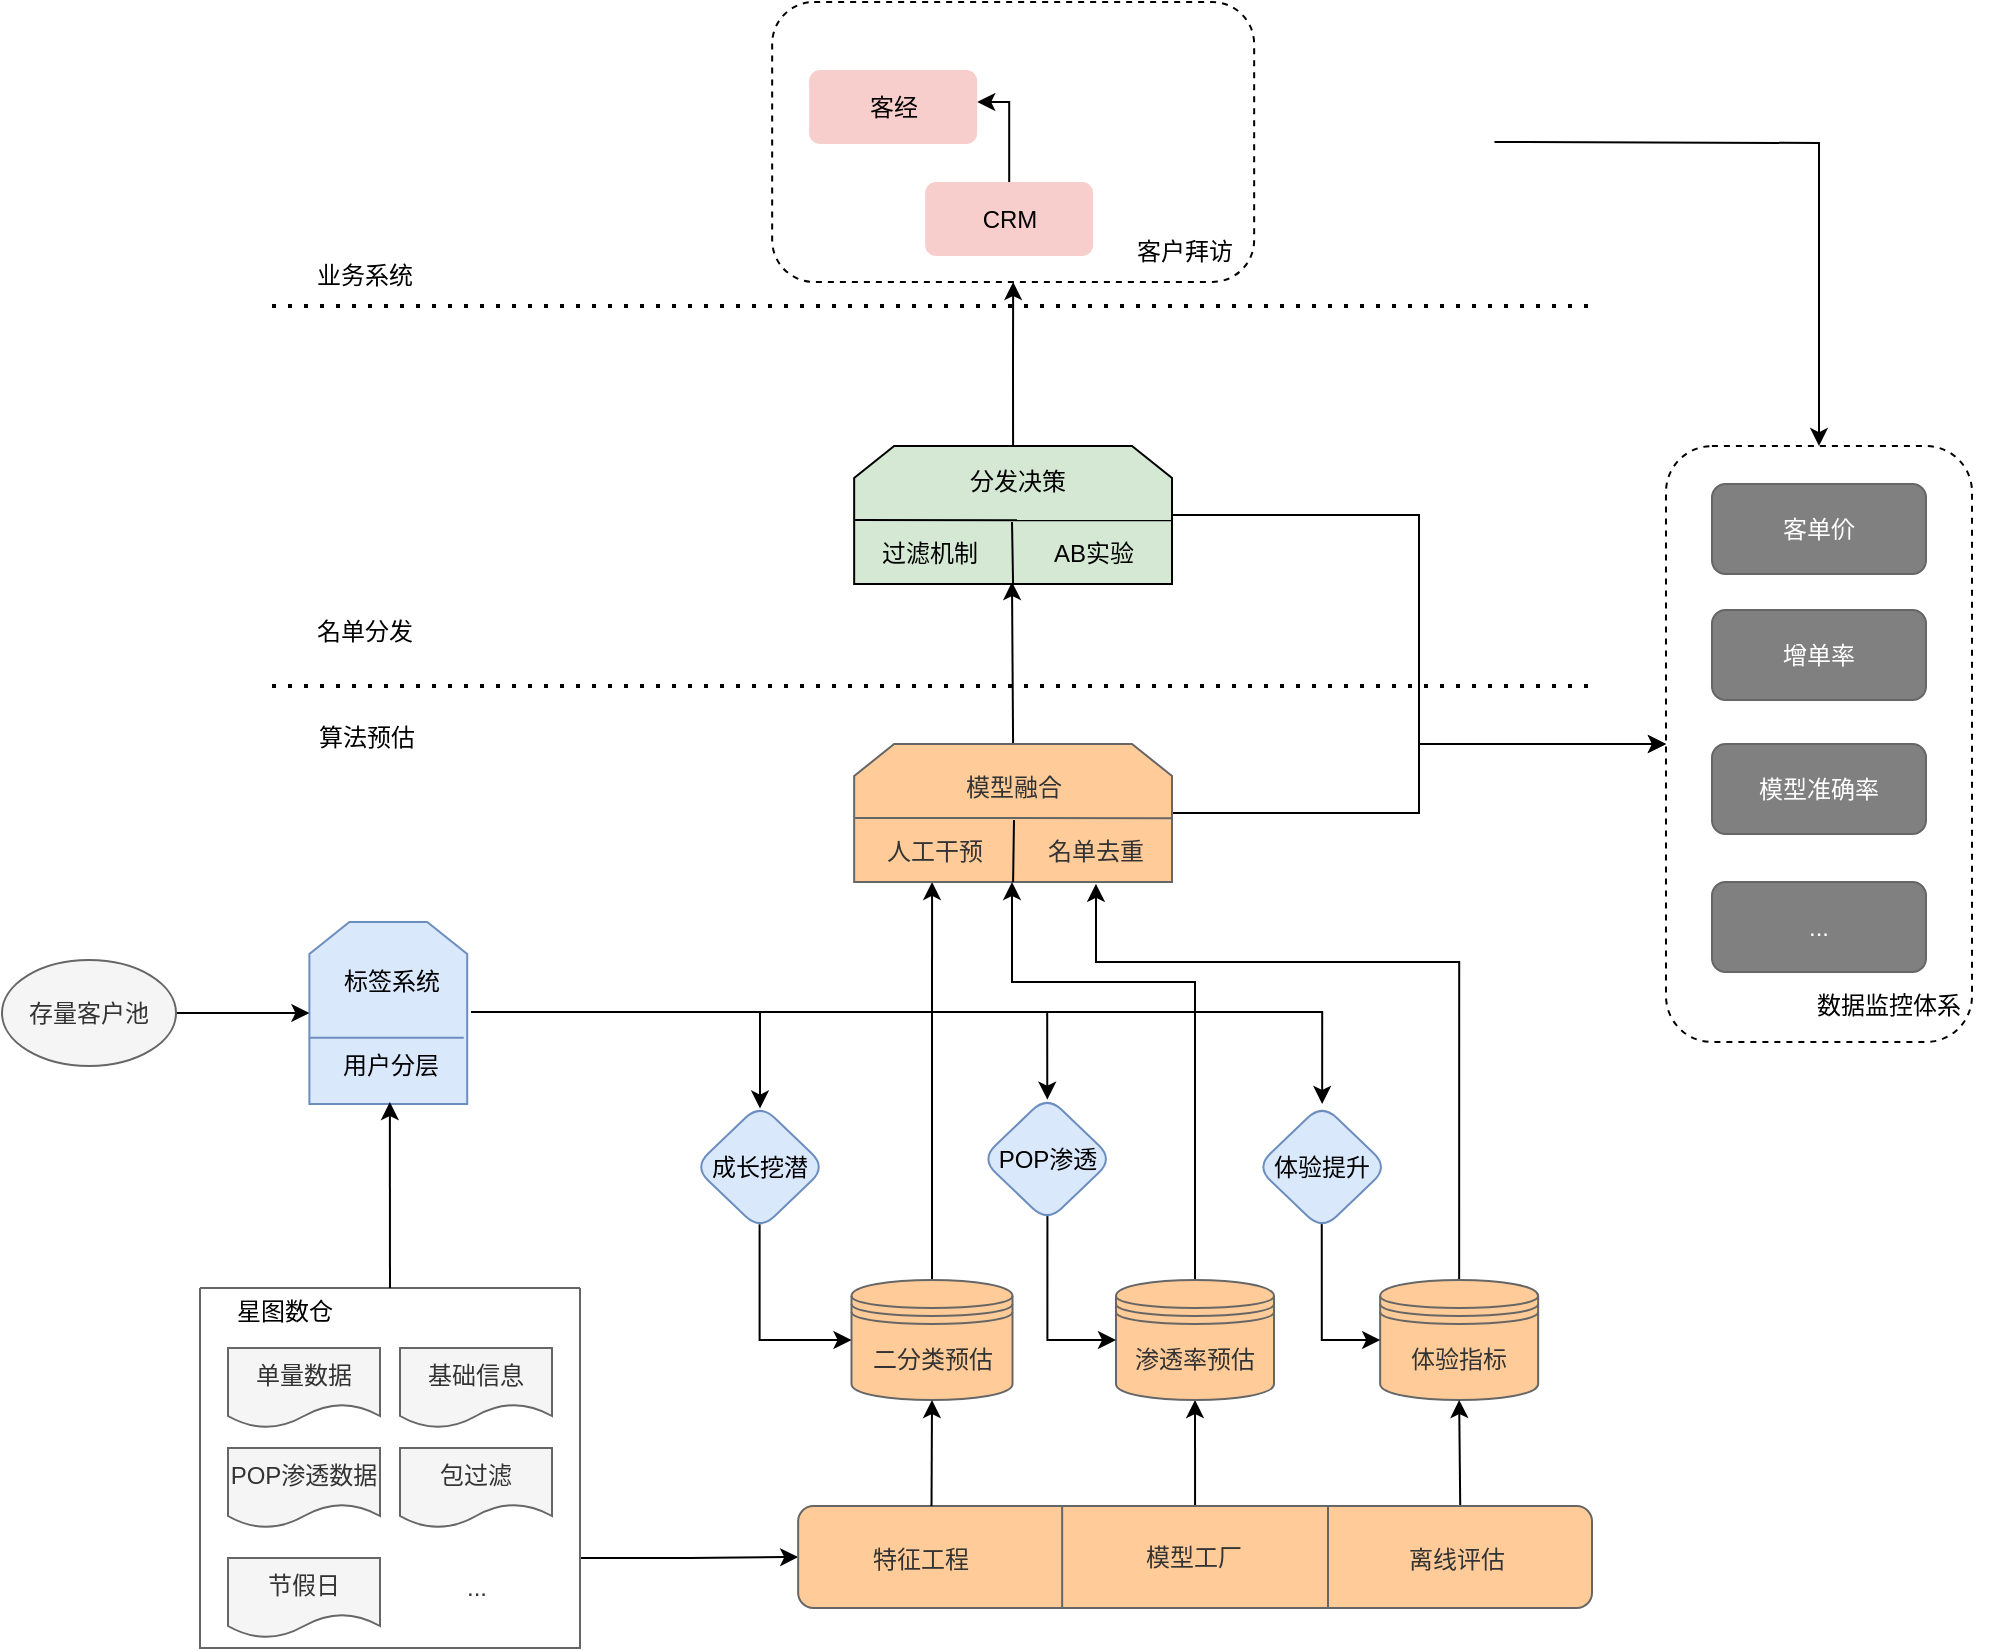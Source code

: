 <mxfile version="20.8.23" type="github">
  <diagram name="第 1 页" id="OHXCzkTZbY-sTnmiV8G8">
    <mxGraphModel dx="988" dy="531" grid="1" gridSize="10" guides="1" tooltips="1" connect="1" arrows="1" fold="1" page="1" pageScale="1" pageWidth="827" pageHeight="1169" math="0" shadow="0">
      <root>
        <mxCell id="0" />
        <mxCell id="1" parent="0" />
        <mxCell id="yYlvDbqlIW3DxvGAWwAk-1" value="" style="rounded=1;whiteSpace=wrap;html=1;dashed=1;strokeColor=default;fontColor=#FFFFFF;fillColor=none;" vertex="1" parent="1">
          <mxGeometry x="867" y="1042.04" width="153" height="297.96" as="geometry" />
        </mxCell>
        <mxCell id="yYlvDbqlIW3DxvGAWwAk-2" value="" style="rounded=1;whiteSpace=wrap;html=1;strokeColor=default;fillColor=none;dashed=1;" vertex="1" parent="1">
          <mxGeometry x="420.08" y="820" width="241" height="140" as="geometry" />
        </mxCell>
        <mxCell id="yYlvDbqlIW3DxvGAWwAk-3" style="edgeStyle=orthogonalEdgeStyle;rounded=0;orthogonalLoop=1;jettySize=auto;html=1;exitX=1;exitY=0.75;exitDx=0;exitDy=0;entryX=0;entryY=0.5;entryDx=0;entryDy=0;strokeWidth=1;" edge="1" parent="1" source="yYlvDbqlIW3DxvGAWwAk-4" target="yYlvDbqlIW3DxvGAWwAk-32">
          <mxGeometry relative="1" as="geometry" />
        </mxCell>
        <mxCell id="yYlvDbqlIW3DxvGAWwAk-4" value="" style="swimlane;startSize=0;rounded=1;arcSize=38;fillColor=#f5f5f5;fontColor=#333333;strokeColor=#666666;" vertex="1" parent="1">
          <mxGeometry x="134" y="1463" width="190" height="180" as="geometry">
            <mxRectangle x="60" y="825" width="50" height="40" as="alternateBounds" />
          </mxGeometry>
        </mxCell>
        <mxCell id="yYlvDbqlIW3DxvGAWwAk-5" value="单量数据" style="shape=document;whiteSpace=wrap;html=1;boundedLbl=1;rounded=1;fillColor=#f5f5f5;fontColor=#333333;strokeColor=#666666;" vertex="1" parent="yYlvDbqlIW3DxvGAWwAk-4">
          <mxGeometry x="14" y="30" width="76" height="40" as="geometry" />
        </mxCell>
        <mxCell id="yYlvDbqlIW3DxvGAWwAk-6" value="基础信息" style="shape=document;whiteSpace=wrap;html=1;boundedLbl=1;rounded=1;fillColor=#f5f5f5;fontColor=#333333;strokeColor=#666666;" vertex="1" parent="yYlvDbqlIW3DxvGAWwAk-4">
          <mxGeometry x="100" y="30" width="76" height="40" as="geometry" />
        </mxCell>
        <mxCell id="yYlvDbqlIW3DxvGAWwAk-7" value="POP渗透数据" style="shape=document;whiteSpace=wrap;html=1;boundedLbl=1;rounded=1;fillColor=#f5f5f5;fontColor=#333333;strokeColor=#666666;" vertex="1" parent="yYlvDbqlIW3DxvGAWwAk-4">
          <mxGeometry x="14" y="80" width="76" height="40" as="geometry" />
        </mxCell>
        <mxCell id="yYlvDbqlIW3DxvGAWwAk-8" value="包过滤" style="shape=document;whiteSpace=wrap;html=1;boundedLbl=1;rounded=1;fillColor=#f5f5f5;fontColor=#333333;strokeColor=#666666;" vertex="1" parent="yYlvDbqlIW3DxvGAWwAk-4">
          <mxGeometry x="100" y="80" width="76" height="40" as="geometry" />
        </mxCell>
        <mxCell id="yYlvDbqlIW3DxvGAWwAk-9" value="节假日" style="shape=document;whiteSpace=wrap;html=1;boundedLbl=1;rounded=1;fillColor=#f5f5f5;fontColor=#333333;strokeColor=#666666;" vertex="1" parent="yYlvDbqlIW3DxvGAWwAk-4">
          <mxGeometry x="14" y="135" width="76" height="40" as="geometry" />
        </mxCell>
        <mxCell id="yYlvDbqlIW3DxvGAWwAk-10" value="..." style="text;html=1;align=center;verticalAlign=middle;resizable=0;points=[];autosize=1;strokeColor=none;fillColor=none;fontColor=#333333;" vertex="1" parent="yYlvDbqlIW3DxvGAWwAk-4">
          <mxGeometry x="123" y="135" width="30" height="30" as="geometry" />
        </mxCell>
        <mxCell id="yYlvDbqlIW3DxvGAWwAk-12" style="edgeStyle=orthogonalEdgeStyle;rounded=0;orthogonalLoop=1;jettySize=auto;html=1;exitX=0.5;exitY=0;exitDx=0;exitDy=0;entryX=0.492;entryY=1;entryDx=0;entryDy=0;entryPerimeter=0;" edge="1" parent="1" source="yYlvDbqlIW3DxvGAWwAk-13" target="yYlvDbqlIW3DxvGAWwAk-30">
          <mxGeometry relative="1" as="geometry" />
        </mxCell>
        <mxCell id="yYlvDbqlIW3DxvGAWwAk-13" value="二分类预估" style="shape=datastore;whiteSpace=wrap;html=1;rounded=1;glass=0;sketch=0;strokeWidth=1;fillColor=#FFCC99;fontColor=#333333;strokeColor=#666666;" vertex="1" parent="1">
          <mxGeometry x="459.75" y="1459" width="80.5" height="60" as="geometry" />
        </mxCell>
        <mxCell id="yYlvDbqlIW3DxvGAWwAk-14" value="&lt;font&gt;客经&lt;/font&gt;" style="rounded=1;whiteSpace=wrap;html=1;glass=0;sketch=0;strokeWidth=1;fillColor=#f8cecc;strokeColor=none;fontColor=#000000;" vertex="1" parent="1">
          <mxGeometry x="438.58" y="854" width="84" height="37" as="geometry" />
        </mxCell>
        <mxCell id="yYlvDbqlIW3DxvGAWwAk-15" value="" style="shape=loopLimit;whiteSpace=wrap;html=1;rounded=0;sketch=0;size=20;fillColor=#dae8fc;strokeColor=#6c8ebf;" vertex="1" parent="1">
          <mxGeometry x="188.69" y="1280" width="78.92" height="91" as="geometry" />
        </mxCell>
        <mxCell id="yYlvDbqlIW3DxvGAWwAk-16" style="edgeStyle=orthogonalEdgeStyle;rounded=0;orthogonalLoop=1;jettySize=auto;html=1;exitX=1;exitY=1;exitDx=0;exitDy=0;entryX=0.5;entryY=0;entryDx=0;entryDy=0;" edge="1" parent="1" source="yYlvDbqlIW3DxvGAWwAk-19" target="yYlvDbqlIW3DxvGAWwAk-54">
          <mxGeometry relative="1" as="geometry">
            <Array as="points">
              <mxPoint x="695" y="1325" />
            </Array>
          </mxGeometry>
        </mxCell>
        <mxCell id="yYlvDbqlIW3DxvGAWwAk-17" style="edgeStyle=orthogonalEdgeStyle;rounded=0;orthogonalLoop=1;jettySize=auto;html=1;exitX=1;exitY=1;exitDx=0;exitDy=0;entryX=0.5;entryY=0.036;entryDx=0;entryDy=0;entryPerimeter=0;" edge="1" parent="1" source="yYlvDbqlIW3DxvGAWwAk-19" target="yYlvDbqlIW3DxvGAWwAk-52">
          <mxGeometry relative="1" as="geometry">
            <Array as="points">
              <mxPoint x="414" y="1325" />
            </Array>
          </mxGeometry>
        </mxCell>
        <mxCell id="yYlvDbqlIW3DxvGAWwAk-18" style="edgeStyle=orthogonalEdgeStyle;rounded=0;orthogonalLoop=1;jettySize=auto;html=1;exitX=1;exitY=1;exitDx=0;exitDy=0;entryX=0.501;entryY=0.029;entryDx=0;entryDy=0;entryPerimeter=0;" edge="1" parent="1" source="yYlvDbqlIW3DxvGAWwAk-19" target="yYlvDbqlIW3DxvGAWwAk-50">
          <mxGeometry relative="1" as="geometry">
            <Array as="points">
              <mxPoint x="558" y="1325" />
            </Array>
          </mxGeometry>
        </mxCell>
        <mxCell id="yYlvDbqlIW3DxvGAWwAk-19" value="标签系统" style="text;html=1;strokeColor=none;fillColor=none;align=center;verticalAlign=middle;whiteSpace=wrap;rounded=0;sketch=0;" vertex="1" parent="1">
          <mxGeometry x="189.61" y="1295" width="80" height="30" as="geometry" />
        </mxCell>
        <mxCell id="yYlvDbqlIW3DxvGAWwAk-20" value="" style="endArrow=none;html=1;rounded=0;exitX=-0.01;exitY=0.572;exitDx=0;exitDy=0;exitPerimeter=0;fillColor=#dae8fc;strokeColor=#6c8ebf;" edge="1" parent="1">
          <mxGeometry width="50" height="50" relative="1" as="geometry">
            <mxPoint x="188.4" y="1337.9" as="sourcePoint" />
            <mxPoint x="265.9" y="1337.9" as="targetPoint" />
          </mxGeometry>
        </mxCell>
        <mxCell id="yYlvDbqlIW3DxvGAWwAk-21" value="用户分层" style="text;html=1;align=center;verticalAlign=middle;resizable=0;points=[];autosize=1;strokeColor=none;fillColor=none;" vertex="1" parent="1">
          <mxGeometry x="194.11" y="1337" width="70" height="30" as="geometry" />
        </mxCell>
        <mxCell id="yYlvDbqlIW3DxvGAWwAk-22" value="" style="endArrow=classic;html=1;rounded=0;strokeWidth=1;exitX=0.5;exitY=0;exitDx=0;exitDy=0;" edge="1" parent="1" source="yYlvDbqlIW3DxvGAWwAk-4">
          <mxGeometry width="50" height="50" relative="1" as="geometry">
            <mxPoint x="325.92" y="1292" as="sourcePoint" />
            <mxPoint x="228.92" y="1370" as="targetPoint" />
          </mxGeometry>
        </mxCell>
        <mxCell id="yYlvDbqlIW3DxvGAWwAk-23" value="" style="endArrow=none;dashed=1;html=1;dashPattern=1 3;strokeWidth=2;rounded=0;" edge="1" parent="1">
          <mxGeometry width="50" height="50" relative="1" as="geometry">
            <mxPoint x="170" y="1162" as="sourcePoint" />
            <mxPoint x="830" y="1162" as="targetPoint" />
          </mxGeometry>
        </mxCell>
        <mxCell id="yYlvDbqlIW3DxvGAWwAk-24" style="edgeStyle=orthogonalEdgeStyle;rounded=0;orthogonalLoop=1;jettySize=auto;html=1;exitX=0.5;exitY=0;exitDx=0;exitDy=0;" edge="1" parent="1" source="yYlvDbqlIW3DxvGAWwAk-26">
          <mxGeometry relative="1" as="geometry">
            <mxPoint x="540" y="1110" as="targetPoint" />
          </mxGeometry>
        </mxCell>
        <mxCell id="yYlvDbqlIW3DxvGAWwAk-25" style="edgeStyle=orthogonalEdgeStyle;rounded=0;orthogonalLoop=1;jettySize=auto;html=1;exitX=1;exitY=0.5;exitDx=0;exitDy=0;entryX=0;entryY=0.5;entryDx=0;entryDy=0;strokeColor=#000000;fontColor=#000000;" edge="1" parent="1" source="yYlvDbqlIW3DxvGAWwAk-26" target="yYlvDbqlIW3DxvGAWwAk-1">
          <mxGeometry relative="1" as="geometry" />
        </mxCell>
        <mxCell id="yYlvDbqlIW3DxvGAWwAk-26" value="" style="shape=loopLimit;whiteSpace=wrap;html=1;rounded=0;sketch=0;size=20;container=0;fillColor=#FFCC99;fontColor=#333333;strokeColor=#666666;" vertex="1" parent="1">
          <mxGeometry x="461.08" y="1191" width="158.92" height="69" as="geometry" />
        </mxCell>
        <mxCell id="yYlvDbqlIW3DxvGAWwAk-27" value="" style="endArrow=none;html=1;rounded=0;entryX=0.999;entryY=0.538;entryDx=0;entryDy=0;exitX=0.003;exitY=0.536;exitDx=0;exitDy=0;exitPerimeter=0;entryPerimeter=0;fillColor=#f5f5f5;strokeColor=#666666;" edge="1" parent="1" source="yYlvDbqlIW3DxvGAWwAk-26" target="yYlvDbqlIW3DxvGAWwAk-26">
          <mxGeometry width="50" height="50" relative="1" as="geometry">
            <mxPoint x="461.08" y="1230.087" as="sourcePoint" />
            <mxPoint x="581.92" y="1229.221" as="targetPoint" />
          </mxGeometry>
        </mxCell>
        <mxCell id="yYlvDbqlIW3DxvGAWwAk-28" value="名单去重" style="text;html=1;strokeColor=none;fillColor=none;align=center;verticalAlign=middle;whiteSpace=wrap;rounded=0;sketch=0;container=0;fontColor=#333333;" vertex="1" parent="1">
          <mxGeometry x="552.0" y="1229.997" width="60.0" height="30.923" as="geometry" />
        </mxCell>
        <mxCell id="yYlvDbqlIW3DxvGAWwAk-29" value="模型融合" style="text;html=1;strokeColor=none;fillColor=none;align=center;verticalAlign=middle;whiteSpace=wrap;rounded=0;sketch=0;container=0;fontColor=#333333;" vertex="1" parent="1">
          <mxGeometry x="486" y="1198.04" width="110" height="30.92" as="geometry" />
        </mxCell>
        <mxCell id="yYlvDbqlIW3DxvGAWwAk-30" value="人工干预" style="text;html=1;align=center;verticalAlign=middle;resizable=0;points=[];autosize=1;strokeColor=none;fillColor=none;container=0;fontColor=#333333;" vertex="1" parent="1">
          <mxGeometry x="465.58" y="1229.997" width="70" height="30" as="geometry" />
        </mxCell>
        <mxCell id="yYlvDbqlIW3DxvGAWwAk-31" style="edgeStyle=orthogonalEdgeStyle;rounded=0;orthogonalLoop=1;jettySize=auto;html=1;exitX=0.5;exitY=0;exitDx=0;exitDy=0;entryX=0.5;entryY=1;entryDx=0;entryDy=0;" edge="1" parent="1" source="yYlvDbqlIW3DxvGAWwAk-32" target="yYlvDbqlIW3DxvGAWwAk-48">
          <mxGeometry relative="1" as="geometry" />
        </mxCell>
        <mxCell id="yYlvDbqlIW3DxvGAWwAk-32" value="模型工厂" style="shape=process;whiteSpace=wrap;html=1;backgroundOutline=1;rounded=1;glass=0;sketch=0;strokeWidth=1;size=0.333;fillColor=#FFCC99;fontColor=#333333;strokeColor=#666666;" vertex="1" parent="1">
          <mxGeometry x="433.08" y="1572" width="396.92" height="51" as="geometry" />
        </mxCell>
        <mxCell id="yYlvDbqlIW3DxvGAWwAk-33" value="特征工程" style="text;html=1;align=center;verticalAlign=middle;resizable=0;points=[];autosize=1;strokeColor=none;fillColor=none;fontColor=#333333;" vertex="1" parent="1">
          <mxGeometry x="459" y="1584" width="70" height="30" as="geometry" />
        </mxCell>
        <mxCell id="yYlvDbqlIW3DxvGAWwAk-34" value="离线评估" style="text;html=1;align=center;verticalAlign=middle;resizable=0;points=[];autosize=1;strokeColor=none;fillColor=none;fontColor=#333333;" vertex="1" parent="1">
          <mxGeometry x="727.08" y="1584" width="70" height="30" as="geometry" />
        </mxCell>
        <mxCell id="yYlvDbqlIW3DxvGAWwAk-35" value="算法预估" style="text;html=1;align=center;verticalAlign=middle;resizable=0;points=[];autosize=1;strokeColor=none;fillColor=none;" vertex="1" parent="1">
          <mxGeometry x="182" y="1172.5" width="70" height="30" as="geometry" />
        </mxCell>
        <mxCell id="yYlvDbqlIW3DxvGAWwAk-36" value="名单分发" style="text;html=1;align=center;verticalAlign=middle;resizable=0;points=[];autosize=1;strokeColor=none;fillColor=none;" vertex="1" parent="1">
          <mxGeometry x="181" y="1120" width="70" height="30" as="geometry" />
        </mxCell>
        <mxCell id="yYlvDbqlIW3DxvGAWwAk-37" value="星图数仓" style="text;html=1;align=center;verticalAlign=middle;resizable=0;points=[];autosize=1;strokeColor=none;fillColor=none;" vertex="1" parent="1">
          <mxGeometry x="141" y="1460" width="70" height="30" as="geometry" />
        </mxCell>
        <mxCell id="yYlvDbqlIW3DxvGAWwAk-38" value="" style="endArrow=none;dashed=1;html=1;dashPattern=1 3;strokeWidth=2;rounded=0;" edge="1" parent="1">
          <mxGeometry width="50" height="50" relative="1" as="geometry">
            <mxPoint x="170" y="972" as="sourcePoint" />
            <mxPoint x="830" y="972" as="targetPoint" />
          </mxGeometry>
        </mxCell>
        <mxCell id="yYlvDbqlIW3DxvGAWwAk-39" value="业务系统" style="text;html=1;align=center;verticalAlign=middle;resizable=0;points=[];autosize=1;strokeColor=none;fillColor=none;" vertex="1" parent="1">
          <mxGeometry x="181" y="942" width="70" height="30" as="geometry" />
        </mxCell>
        <mxCell id="yYlvDbqlIW3DxvGAWwAk-40" style="edgeStyle=orthogonalEdgeStyle;rounded=0;orthogonalLoop=1;jettySize=auto;html=1;strokeColor=#000000;fontColor=#000000;" edge="1" parent="1" source="yYlvDbqlIW3DxvGAWwAk-42">
          <mxGeometry relative="1" as="geometry">
            <mxPoint x="522.58" y="870" as="targetPoint" />
            <Array as="points">
              <mxPoint x="538.58" y="870" />
              <mxPoint x="522.58" y="870" />
            </Array>
          </mxGeometry>
        </mxCell>
        <mxCell id="yYlvDbqlIW3DxvGAWwAk-42" value="CRM" style="rounded=1;whiteSpace=wrap;html=1;glass=0;sketch=0;strokeWidth=1;fillColor=#f8cecc;strokeColor=none;" vertex="1" parent="1">
          <mxGeometry x="496.58" y="910" width="84" height="37" as="geometry" />
        </mxCell>
        <mxCell id="yYlvDbqlIW3DxvGAWwAk-43" style="edgeStyle=orthogonalEdgeStyle;rounded=0;orthogonalLoop=1;jettySize=auto;html=1;exitX=1;exitY=0.5;exitDx=0;exitDy=0;entryX=0;entryY=0.5;entryDx=0;entryDy=0;" edge="1" parent="1" source="yYlvDbqlIW3DxvGAWwAk-44" target="yYlvDbqlIW3DxvGAWwAk-15">
          <mxGeometry relative="1" as="geometry" />
        </mxCell>
        <mxCell id="yYlvDbqlIW3DxvGAWwAk-44" value="存量客户池" style="ellipse;whiteSpace=wrap;html=1;fillColor=#f5f5f5;fontColor=#333333;strokeColor=#666666;" vertex="1" parent="1">
          <mxGeometry x="35" y="1299" width="87" height="53" as="geometry" />
        </mxCell>
        <mxCell id="yYlvDbqlIW3DxvGAWwAk-45" style="edgeStyle=orthogonalEdgeStyle;rounded=0;orthogonalLoop=1;jettySize=auto;html=1;exitX=0.5;exitY=0;exitDx=0;exitDy=0;entryX=0.5;entryY=1;entryDx=0;entryDy=0;" edge="1" parent="1" source="yYlvDbqlIW3DxvGAWwAk-46" target="yYlvDbqlIW3DxvGAWwAk-28">
          <mxGeometry relative="1" as="geometry">
            <Array as="points">
              <mxPoint x="764" y="1300" />
              <mxPoint x="582" y="1300" />
            </Array>
          </mxGeometry>
        </mxCell>
        <mxCell id="yYlvDbqlIW3DxvGAWwAk-46" value="体验指标" style="shape=datastore;whiteSpace=wrap;html=1;rounded=1;glass=0;sketch=0;strokeWidth=1;fillColor=#FFCC99;fontColor=#333333;strokeColor=#666666;" vertex="1" parent="1">
          <mxGeometry x="724.08" y="1459" width="79" height="60" as="geometry" />
        </mxCell>
        <mxCell id="yYlvDbqlIW3DxvGAWwAk-47" style="edgeStyle=orthogonalEdgeStyle;rounded=0;orthogonalLoop=1;jettySize=auto;html=1;exitX=0.5;exitY=0;exitDx=0;exitDy=0;" edge="1" parent="1" source="yYlvDbqlIW3DxvGAWwAk-48">
          <mxGeometry relative="1" as="geometry">
            <mxPoint x="540" y="1260" as="targetPoint" />
            <Array as="points">
              <mxPoint x="631" y="1310" />
              <mxPoint x="540" y="1310" />
              <mxPoint x="540" y="1260" />
            </Array>
          </mxGeometry>
        </mxCell>
        <mxCell id="yYlvDbqlIW3DxvGAWwAk-48" value="渗透率预估" style="shape=datastore;whiteSpace=wrap;html=1;rounded=1;glass=0;sketch=0;strokeWidth=1;fillColor=#FFCC99;fontColor=#333333;strokeColor=#666666;" vertex="1" parent="1">
          <mxGeometry x="592" y="1459" width="79" height="60" as="geometry" />
        </mxCell>
        <mxCell id="yYlvDbqlIW3DxvGAWwAk-49" style="edgeStyle=orthogonalEdgeStyle;rounded=0;orthogonalLoop=1;jettySize=auto;html=1;exitX=0.502;exitY=0.951;exitDx=0;exitDy=0;entryX=0;entryY=0.5;entryDx=0;entryDy=0;exitPerimeter=0;" edge="1" parent="1" source="yYlvDbqlIW3DxvGAWwAk-50" target="yYlvDbqlIW3DxvGAWwAk-48">
          <mxGeometry relative="1" as="geometry">
            <Array as="points">
              <mxPoint x="558" y="1489" />
            </Array>
          </mxGeometry>
        </mxCell>
        <mxCell id="yYlvDbqlIW3DxvGAWwAk-50" value="POP渗透" style="rhombus;whiteSpace=wrap;html=1;rounded=1;fillColor=#dae8fc;strokeColor=#6c8ebf;" vertex="1" parent="1">
          <mxGeometry x="524.58" y="1367" width="66" height="63" as="geometry" />
        </mxCell>
        <mxCell id="yYlvDbqlIW3DxvGAWwAk-51" style="edgeStyle=orthogonalEdgeStyle;rounded=0;orthogonalLoop=1;jettySize=auto;html=1;exitX=0.497;exitY=0.954;exitDx=0;exitDy=0;entryX=0;entryY=0.5;entryDx=0;entryDy=0;exitPerimeter=0;" edge="1" parent="1" source="yYlvDbqlIW3DxvGAWwAk-52" target="yYlvDbqlIW3DxvGAWwAk-13">
          <mxGeometry relative="1" as="geometry">
            <Array as="points">
              <mxPoint x="414" y="1489" />
            </Array>
          </mxGeometry>
        </mxCell>
        <mxCell id="yYlvDbqlIW3DxvGAWwAk-52" value="成长挖潜" style="rhombus;whiteSpace=wrap;html=1;rounded=1;fillColor=#dae8fc;strokeColor=#6c8ebf;" vertex="1" parent="1">
          <mxGeometry x="381" y="1371" width="66" height="63" as="geometry" />
        </mxCell>
        <mxCell id="yYlvDbqlIW3DxvGAWwAk-53" style="edgeStyle=orthogonalEdgeStyle;rounded=0;orthogonalLoop=1;jettySize=auto;html=1;exitX=0.497;exitY=0.946;exitDx=0;exitDy=0;entryX=0;entryY=0.5;entryDx=0;entryDy=0;exitPerimeter=0;" edge="1" parent="1" source="yYlvDbqlIW3DxvGAWwAk-54" target="yYlvDbqlIW3DxvGAWwAk-46">
          <mxGeometry relative="1" as="geometry" />
        </mxCell>
        <mxCell id="yYlvDbqlIW3DxvGAWwAk-54" value="体验提升" style="rhombus;whiteSpace=wrap;html=1;rounded=1;fillColor=#dae8fc;strokeColor=#6c8ebf;" vertex="1" parent="1">
          <mxGeometry x="662.08" y="1371" width="66" height="63" as="geometry" />
        </mxCell>
        <mxCell id="yYlvDbqlIW3DxvGAWwAk-55" value="" style="endArrow=classic;html=1;rounded=0;entryX=0.5;entryY=1;entryDx=0;entryDy=0;exitX=0.168;exitY=-0.001;exitDx=0;exitDy=0;exitPerimeter=0;" edge="1" parent="1" source="yYlvDbqlIW3DxvGAWwAk-32" target="yYlvDbqlIW3DxvGAWwAk-13">
          <mxGeometry width="50" height="50" relative="1" as="geometry">
            <mxPoint x="480" y="1570" as="sourcePoint" />
            <mxPoint x="530" y="1520" as="targetPoint" />
          </mxGeometry>
        </mxCell>
        <mxCell id="yYlvDbqlIW3DxvGAWwAk-56" value="" style="endArrow=classic;html=1;rounded=0;entryX=0.5;entryY=1;entryDx=0;entryDy=0;exitX=0.834;exitY=-0.01;exitDx=0;exitDy=0;exitPerimeter=0;" edge="1" parent="1" source="yYlvDbqlIW3DxvGAWwAk-32" target="yYlvDbqlIW3DxvGAWwAk-46">
          <mxGeometry width="50" height="50" relative="1" as="geometry">
            <mxPoint x="740" y="1570" as="sourcePoint" />
            <mxPoint x="790" y="1520" as="targetPoint" />
          </mxGeometry>
        </mxCell>
        <mxCell id="yYlvDbqlIW3DxvGAWwAk-57" value="" style="endArrow=none;html=1;rounded=0;exitX=0.5;exitY=1;exitDx=0;exitDy=0;entryX=0.5;entryY=1;entryDx=0;entryDy=0;" edge="1" parent="1" source="yYlvDbqlIW3DxvGAWwAk-26" target="yYlvDbqlIW3DxvGAWwAk-29">
          <mxGeometry width="50" height="50" relative="1" as="geometry">
            <mxPoint x="530" y="1280" as="sourcePoint" />
            <mxPoint x="540" y="1230" as="targetPoint" />
          </mxGeometry>
        </mxCell>
        <mxCell id="yYlvDbqlIW3DxvGAWwAk-58" style="edgeStyle=orthogonalEdgeStyle;rounded=0;orthogonalLoop=1;jettySize=auto;html=1;exitX=0.5;exitY=0;exitDx=0;exitDy=0;entryX=0.5;entryY=1;entryDx=0;entryDy=0;strokeColor=#000000;fontColor=#000000;" edge="1" parent="1" source="yYlvDbqlIW3DxvGAWwAk-60" target="yYlvDbqlIW3DxvGAWwAk-2">
          <mxGeometry relative="1" as="geometry">
            <mxPoint x="660.75" y="960" as="targetPoint" />
          </mxGeometry>
        </mxCell>
        <mxCell id="yYlvDbqlIW3DxvGAWwAk-59" style="edgeStyle=orthogonalEdgeStyle;rounded=0;orthogonalLoop=1;jettySize=auto;html=1;exitX=1;exitY=0.5;exitDx=0;exitDy=0;entryX=0;entryY=0.5;entryDx=0;entryDy=0;strokeColor=#000000;fontColor=#000000;" edge="1" parent="1" source="yYlvDbqlIW3DxvGAWwAk-60" target="yYlvDbqlIW3DxvGAWwAk-1">
          <mxGeometry relative="1" as="geometry" />
        </mxCell>
        <mxCell id="yYlvDbqlIW3DxvGAWwAk-60" value="" style="shape=loopLimit;whiteSpace=wrap;html=1;rounded=0;sketch=0;size=20;container=0;fillColor=#d5e8d4;strokeColor=#000000;" vertex="1" parent="1">
          <mxGeometry x="461.08" y="1042.04" width="158.92" height="69" as="geometry" />
        </mxCell>
        <mxCell id="yYlvDbqlIW3DxvGAWwAk-61" value="" style="endArrow=none;html=1;rounded=0;entryX=0.999;entryY=0.538;entryDx=0;entryDy=0;exitX=0.003;exitY=0.536;exitDx=0;exitDy=0;exitPerimeter=0;entryPerimeter=0;fillColor=#d5e8d4;strokeColor=#000000;" edge="1" parent="1" source="yYlvDbqlIW3DxvGAWwAk-60" target="yYlvDbqlIW3DxvGAWwAk-60">
          <mxGeometry width="50" height="50" relative="1" as="geometry">
            <mxPoint x="461.08" y="1081.127" as="sourcePoint" />
            <mxPoint x="581.92" y="1080.261" as="targetPoint" />
          </mxGeometry>
        </mxCell>
        <mxCell id="yYlvDbqlIW3DxvGAWwAk-62" value="AB实验" style="text;html=1;strokeColor=none;fillColor=#d5e8d4;align=center;verticalAlign=middle;whiteSpace=wrap;rounded=0;sketch=0;container=0;" vertex="1" parent="1">
          <mxGeometry x="551" y="1086" width="60" height="20" as="geometry" />
        </mxCell>
        <mxCell id="yYlvDbqlIW3DxvGAWwAk-64" value="分发决策" style="text;html=1;strokeColor=none;fillColor=#d5e8d4;align=center;verticalAlign=middle;whiteSpace=wrap;rounded=0;sketch=0;container=0;" vertex="1" parent="1">
          <mxGeometry x="486" y="1049.08" width="114" height="20.92" as="geometry" />
        </mxCell>
        <mxCell id="yYlvDbqlIW3DxvGAWwAk-65" value="" style="endArrow=none;html=1;rounded=0;exitX=0.5;exitY=1;exitDx=0;exitDy=0;fillColor=#d5e8d4;strokeColor=#000000;" edge="1" parent="1" source="yYlvDbqlIW3DxvGAWwAk-60">
          <mxGeometry width="50" height="50" relative="1" as="geometry">
            <mxPoint x="530" y="1131.04" as="sourcePoint" />
            <mxPoint x="540" y="1080" as="targetPoint" />
          </mxGeometry>
        </mxCell>
        <mxCell id="yYlvDbqlIW3DxvGAWwAk-67" value="过滤机制" style="text;html=1;strokeColor=none;fillColor=#d5e8d4;align=center;verticalAlign=middle;whiteSpace=wrap;rounded=0;sketch=0;container=0;" vertex="1" parent="1">
          <mxGeometry x="469" y="1086" width="60" height="20" as="geometry" />
        </mxCell>
        <mxCell id="yYlvDbqlIW3DxvGAWwAk-68" value="客户拜访" style="text;html=1;align=center;verticalAlign=middle;resizable=0;points=[];autosize=1;strokeColor=none;fillColor=none;fontColor=#000000;" vertex="1" parent="1">
          <mxGeometry x="590.58" y="930" width="70" height="30" as="geometry" />
        </mxCell>
        <mxCell id="yYlvDbqlIW3DxvGAWwAk-69" style="edgeStyle=orthogonalEdgeStyle;rounded=0;orthogonalLoop=1;jettySize=auto;html=1;exitX=1;exitY=0.5;exitDx=0;exitDy=0;entryX=0.5;entryY=0;entryDx=0;entryDy=0;strokeColor=#000000;fontColor=#000000;" edge="1" parent="1" target="yYlvDbqlIW3DxvGAWwAk-1">
          <mxGeometry relative="1" as="geometry">
            <mxPoint x="781.25" y="890" as="sourcePoint" />
          </mxGeometry>
        </mxCell>
        <mxCell id="yYlvDbqlIW3DxvGAWwAk-77" value="增单率" style="rounded=1;whiteSpace=wrap;html=1;fillColor=#808080;fontColor=#FFFFFF;strokeColor=#666666;" vertex="1" parent="1">
          <mxGeometry x="890" y="1124" width="107" height="45" as="geometry" />
        </mxCell>
        <mxCell id="yYlvDbqlIW3DxvGAWwAk-78" value="客单价" style="rounded=1;whiteSpace=wrap;html=1;fillColor=#808080;fontColor=#FFFFFF;strokeColor=#666666;" vertex="1" parent="1">
          <mxGeometry x="890" y="1061" width="107" height="45" as="geometry" />
        </mxCell>
        <mxCell id="yYlvDbqlIW3DxvGAWwAk-79" value="模型准确率" style="rounded=1;whiteSpace=wrap;html=1;fillColor=#808080;fontColor=#FFFFFF;strokeColor=#666666;" vertex="1" parent="1">
          <mxGeometry x="890" y="1191" width="107" height="45" as="geometry" />
        </mxCell>
        <mxCell id="yYlvDbqlIW3DxvGAWwAk-80" value="数据监控体系" style="text;html=1;align=center;verticalAlign=middle;resizable=0;points=[];autosize=1;strokeColor=none;fillColor=none;fontColor=#000000;" vertex="1" parent="1">
          <mxGeometry x="928" y="1307" width="100" height="30" as="geometry" />
        </mxCell>
        <mxCell id="yYlvDbqlIW3DxvGAWwAk-81" value="..." style="rounded=1;whiteSpace=wrap;html=1;fillColor=#808080;fontColor=#FFFFFF;strokeColor=#666666;" vertex="1" parent="1">
          <mxGeometry x="890" y="1260" width="107" height="45" as="geometry" />
        </mxCell>
      </root>
    </mxGraphModel>
  </diagram>
</mxfile>
